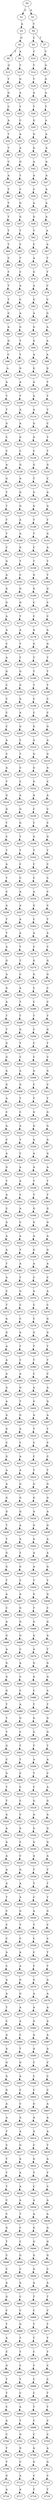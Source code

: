 strict digraph  {
	S0 -> S1 [ label = C ];
	S0 -> S2 [ label = A ];
	S1 -> S3 [ label = A ];
	S2 -> S4 [ label = T ];
	S3 -> S5 [ label = G ];
	S4 -> S6 [ label = C ];
	S4 -> S7 [ label = T ];
	S5 -> S8 [ label = T ];
	S5 -> S9 [ label = A ];
	S6 -> S10 [ label = T ];
	S7 -> S11 [ label = T ];
	S8 -> S12 [ label = G ];
	S9 -> S13 [ label = T ];
	S10 -> S14 [ label = T ];
	S11 -> S15 [ label = G ];
	S12 -> S16 [ label = T ];
	S13 -> S17 [ label = G ];
	S14 -> S18 [ label = T ];
	S15 -> S19 [ label = G ];
	S16 -> S20 [ label = G ];
	S17 -> S21 [ label = A ];
	S18 -> S22 [ label = G ];
	S19 -> S23 [ label = A ];
	S20 -> S24 [ label = C ];
	S21 -> S25 [ label = T ];
	S22 -> S26 [ label = T ];
	S23 -> S27 [ label = T ];
	S24 -> S28 [ label = A ];
	S25 -> S29 [ label = C ];
	S26 -> S30 [ label = G ];
	S27 -> S31 [ label = A ];
	S28 -> S32 [ label = T ];
	S29 -> S33 [ label = A ];
	S30 -> S34 [ label = G ];
	S31 -> S35 [ label = A ];
	S32 -> S36 [ label = T ];
	S33 -> S37 [ label = A ];
	S34 -> S38 [ label = G ];
	S35 -> S39 [ label = A ];
	S36 -> S40 [ label = C ];
	S37 -> S41 [ label = G ];
	S38 -> S42 [ label = A ];
	S39 -> S43 [ label = A ];
	S40 -> S44 [ label = A ];
	S41 -> S45 [ label = T ];
	S42 -> S46 [ label = A ];
	S43 -> S47 [ label = A ];
	S44 -> S48 [ label = T ];
	S45 -> S49 [ label = C ];
	S46 -> S50 [ label = C ];
	S47 -> S51 [ label = A ];
	S48 -> S52 [ label = T ];
	S49 -> S53 [ label = G ];
	S50 -> S54 [ label = A ];
	S51 -> S55 [ label = A ];
	S52 -> S56 [ label = T ];
	S53 -> S57 [ label = G ];
	S54 -> S58 [ label = G ];
	S55 -> S59 [ label = A ];
	S56 -> S60 [ label = T ];
	S57 -> S61 [ label = T ];
	S58 -> S62 [ label = T ];
	S59 -> S63 [ label = A ];
	S60 -> S64 [ label = T ];
	S61 -> S65 [ label = C ];
	S62 -> S66 [ label = C ];
	S63 -> S67 [ label = A ];
	S64 -> S68 [ label = C ];
	S65 -> S69 [ label = T ];
	S66 -> S70 [ label = A ];
	S67 -> S71 [ label = T ];
	S68 -> S72 [ label = T ];
	S69 -> S73 [ label = C ];
	S70 -> S74 [ label = G ];
	S71 -> S75 [ label = T ];
	S72 -> S76 [ label = T ];
	S73 -> S77 [ label = A ];
	S74 -> S78 [ label = A ];
	S75 -> S79 [ label = C ];
	S76 -> S80 [ label = T ];
	S77 -> S81 [ label = C ];
	S78 -> S82 [ label = G ];
	S79 -> S83 [ label = C ];
	S80 -> S84 [ label = C ];
	S81 -> S85 [ label = A ];
	S82 -> S86 [ label = A ];
	S83 -> S87 [ label = G ];
	S84 -> S88 [ label = A ];
	S85 -> S89 [ label = G ];
	S86 -> S90 [ label = G ];
	S87 -> S91 [ label = A ];
	S88 -> S92 [ label = G ];
	S89 -> S93 [ label = T ];
	S90 -> S94 [ label = G ];
	S91 -> S95 [ label = A ];
	S92 -> S96 [ label = C ];
	S93 -> S97 [ label = T ];
	S94 -> S98 [ label = A ];
	S95 -> S99 [ label = A ];
	S96 -> S100 [ label = A ];
	S97 -> S101 [ label = G ];
	S98 -> S102 [ label = G ];
	S99 -> S103 [ label = G ];
	S100 -> S104 [ label = A ];
	S101 -> S105 [ label = A ];
	S102 -> S106 [ label = A ];
	S103 -> S107 [ label = T ];
	S104 -> S108 [ label = T ];
	S105 -> S109 [ label = T ];
	S106 -> S110 [ label = A ];
	S107 -> S111 [ label = T ];
	S108 -> S112 [ label = T ];
	S109 -> S113 [ label = A ];
	S110 -> S114 [ label = A ];
	S111 -> S115 [ label = T ];
	S112 -> S116 [ label = G ];
	S113 -> S117 [ label = A ];
	S114 -> S118 [ label = G ];
	S115 -> S119 [ label = C ];
	S116 -> S120 [ label = C ];
	S117 -> S121 [ label = G ];
	S118 -> S122 [ label = G ];
	S119 -> S123 [ label = T ];
	S120 -> S124 [ label = C ];
	S121 -> S125 [ label = C ];
	S122 -> S126 [ label = C ];
	S123 -> S127 [ label = T ];
	S124 -> S128 [ label = A ];
	S125 -> S129 [ label = G ];
	S126 -> S130 [ label = G ];
	S127 -> S131 [ label = G ];
	S128 -> S132 [ label = G ];
	S129 -> S133 [ label = A ];
	S130 -> S134 [ label = T ];
	S131 -> S135 [ label = C ];
	S132 -> S136 [ label = T ];
	S133 -> S137 [ label = G ];
	S134 -> S138 [ label = G ];
	S135 -> S139 [ label = A ];
	S136 -> S140 [ label = T ];
	S137 -> S141 [ label = G ];
	S138 -> S142 [ label = G ];
	S139 -> S143 [ label = G ];
	S140 -> S144 [ label = T ];
	S141 -> S145 [ label = A ];
	S142 -> S146 [ label = T ];
	S143 -> S147 [ label = T ];
	S144 -> S148 [ label = T ];
	S145 -> S149 [ label = A ];
	S146 -> S150 [ label = T ];
	S147 -> S151 [ label = G ];
	S148 -> S152 [ label = C ];
	S149 -> S153 [ label = G ];
	S150 -> S154 [ label = C ];
	S151 -> S155 [ label = A ];
	S152 -> S156 [ label = G ];
	S153 -> S157 [ label = T ];
	S154 -> S158 [ label = T ];
	S155 -> S159 [ label = T ];
	S156 -> S160 [ label = A ];
	S157 -> S161 [ label = C ];
	S158 -> S162 [ label = G ];
	S159 -> S163 [ label = T ];
	S160 -> S164 [ label = G ];
	S161 -> S165 [ label = G ];
	S162 -> S166 [ label = G ];
	S163 -> S167 [ label = G ];
	S164 -> S168 [ label = G ];
	S165 -> S169 [ label = G ];
	S166 -> S170 [ label = C ];
	S167 -> S171 [ label = C ];
	S168 -> S172 [ label = A ];
	S169 -> S173 [ label = T ];
	S170 -> S174 [ label = C ];
	S171 -> S175 [ label = C ];
	S172 -> S176 [ label = A ];
	S173 -> S177 [ label = A ];
	S174 -> S178 [ label = A ];
	S175 -> S179 [ label = A ];
	S176 -> S180 [ label = C ];
	S177 -> S181 [ label = T ];
	S178 -> S182 [ label = G ];
	S179 -> S183 [ label = G ];
	S180 -> S184 [ label = A ];
	S181 -> S185 [ label = T ];
	S182 -> S186 [ label = T ];
	S183 -> S187 [ label = T ];
	S184 -> S188 [ label = G ];
	S185 -> S189 [ label = G ];
	S186 -> S190 [ label = T ];
	S187 -> S191 [ label = T ];
	S188 -> S192 [ label = C ];
	S189 -> S193 [ label = G ];
	S190 -> S194 [ label = T ];
	S191 -> S195 [ label = T ];
	S192 -> S196 [ label = C ];
	S193 -> S197 [ label = A ];
	S194 -> S198 [ label = C ];
	S195 -> S199 [ label = C ];
	S196 -> S200 [ label = C ];
	S197 -> S201 [ label = A ];
	S198 -> S202 [ label = C ];
	S199 -> S203 [ label = C ];
	S200 -> S204 [ label = C ];
	S201 -> S205 [ label = G ];
	S202 -> S206 [ label = G ];
	S203 -> S207 [ label = G ];
	S204 -> S208 [ label = A ];
	S205 -> S209 [ label = C ];
	S206 -> S210 [ label = A ];
	S207 -> S211 [ label = A ];
	S208 -> S212 [ label = C ];
	S209 -> S213 [ label = T ];
	S210 -> S214 [ label = G ];
	S211 -> S215 [ label = G ];
	S212 -> S216 [ label = A ];
	S213 -> S217 [ label = C ];
	S214 -> S218 [ label = G ];
	S215 -> S219 [ label = G ];
	S216 -> S220 [ label = T ];
	S217 -> S221 [ label = C ];
	S218 -> S222 [ label = G ];
	S219 -> S223 [ label = C ];
	S220 -> S224 [ label = G ];
	S221 -> S225 [ label = A ];
	S222 -> S226 [ label = A ];
	S223 -> S227 [ label = A ];
	S224 -> S228 [ label = G ];
	S225 -> S229 [ label = G ];
	S226 -> S230 [ label = C ];
	S227 -> S231 [ label = C ];
	S228 -> S232 [ label = T ];
	S229 -> S233 [ label = G ];
	S230 -> S234 [ label = T ];
	S231 -> S235 [ label = C ];
	S232 -> S236 [ label = C ];
	S233 -> S237 [ label = T ];
	S234 -> S238 [ label = G ];
	S235 -> S239 [ label = G ];
	S236 -> S240 [ label = T ];
	S237 -> S241 [ label = T ];
	S238 -> S242 [ label = T ];
	S239 -> S243 [ label = T ];
	S240 -> S244 [ label = A ];
	S241 -> S245 [ label = C ];
	S242 -> S246 [ label = C ];
	S243 -> S247 [ label = C ];
	S244 -> S248 [ label = T ];
	S245 -> S249 [ label = C ];
	S246 -> S250 [ label = C ];
	S247 -> S251 [ label = C ];
	S248 -> S252 [ label = C ];
	S249 -> S253 [ label = A ];
	S250 -> S254 [ label = A ];
	S251 -> S255 [ label = C ];
	S252 -> S256 [ label = A ];
	S253 -> S257 [ label = A ];
	S254 -> S258 [ label = G ];
	S255 -> S259 [ label = C ];
	S256 -> S260 [ label = T ];
	S257 -> S261 [ label = A ];
	S258 -> S262 [ label = C ];
	S259 -> S263 [ label = T ];
	S260 -> S264 [ label = T ];
	S261 -> S265 [ label = A ];
	S262 -> S266 [ label = A ];
	S263 -> S267 [ label = A ];
	S264 -> S268 [ label = A ];
	S265 -> S269 [ label = T ];
	S266 -> S270 [ label = C ];
	S267 -> S271 [ label = C ];
	S268 -> S272 [ label = G ];
	S269 -> S273 [ label = T ];
	S270 -> S274 [ label = G ];
	S271 -> S275 [ label = G ];
	S272 -> S276 [ label = A ];
	S273 -> S277 [ label = C ];
	S274 -> S278 [ label = G ];
	S275 -> S279 [ label = G ];
	S276 -> S280 [ label = G ];
	S277 -> S281 [ label = A ];
	S278 -> S282 [ label = C ];
	S279 -> S283 [ label = C ];
	S280 -> S284 [ label = A ];
	S281 -> S285 [ label = T ];
	S282 -> S286 [ label = C ];
	S283 -> S287 [ label = C ];
	S284 -> S288 [ label = T ];
	S285 -> S289 [ label = T ];
	S286 -> S290 [ label = T ];
	S287 -> S291 [ label = T ];
	S288 -> S292 [ label = T ];
	S289 -> S293 [ label = G ];
	S290 -> S294 [ label = C ];
	S291 -> S295 [ label = G ];
	S292 -> S296 [ label = G ];
	S293 -> S297 [ label = T ];
	S294 -> S298 [ label = C ];
	S295 -> S299 [ label = T ];
	S296 -> S300 [ label = G ];
	S297 -> S301 [ label = C ];
	S298 -> S302 [ label = C ];
	S299 -> S303 [ label = C ];
	S300 -> S304 [ label = A ];
	S301 -> S305 [ label = A ];
	S302 -> S306 [ label = A ];
	S303 -> S307 [ label = G ];
	S304 -> S308 [ label = G ];
	S305 -> S309 [ label = G ];
	S306 -> S310 [ label = C ];
	S307 -> S311 [ label = C ];
	S308 -> S312 [ label = A ];
	S309 -> S313 [ label = T ];
	S310 -> S314 [ label = T ];
	S311 -> S315 [ label = T ];
	S312 -> S316 [ label = C ];
	S313 -> S317 [ label = C ];
	S314 -> S318 [ label = G ];
	S315 -> S319 [ label = G ];
	S316 -> S320 [ label = A ];
	S317 -> S321 [ label = A ];
	S318 -> S322 [ label = G ];
	S319 -> S323 [ label = G ];
	S320 -> S324 [ label = C ];
	S321 -> S325 [ label = T ];
	S322 -> S326 [ label = A ];
	S323 -> S327 [ label = A ];
	S324 -> S328 [ label = A ];
	S325 -> S329 [ label = C ];
	S326 -> S330 [ label = A ];
	S327 -> S331 [ label = G ];
	S328 -> S332 [ label = G ];
	S329 -> S333 [ label = A ];
	S330 -> S334 [ label = A ];
	S331 -> S335 [ label = A ];
	S332 -> S336 [ label = T ];
	S333 -> S337 [ label = A ];
	S334 -> S338 [ label = T ];
	S335 -> S339 [ label = T ];
	S336 -> S340 [ label = A ];
	S337 -> S341 [ label = C ];
	S338 -> S342 [ label = T ];
	S339 -> S343 [ label = T ];
	S340 -> S344 [ label = C ];
	S341 -> S345 [ label = A ];
	S342 -> S346 [ label = G ];
	S343 -> S347 [ label = G ];
	S344 -> S348 [ label = A ];
	S345 -> S349 [ label = C ];
	S346 -> S350 [ label = G ];
	S347 -> S351 [ label = G ];
	S348 -> S352 [ label = A ];
	S349 -> S353 [ label = A ];
	S350 -> S354 [ label = A ];
	S351 -> S355 [ label = A ];
	S352 -> S356 [ label = A ];
	S353 -> S357 [ label = T ];
	S354 -> S358 [ label = G ];
	S355 -> S359 [ label = G ];
	S356 -> S360 [ label = T ];
	S357 -> S361 [ label = A ];
	S358 -> S362 [ label = A ];
	S359 -> S363 [ label = A ];
	S360 -> S364 [ label = A ];
	S361 -> S365 [ label = T ];
	S362 -> S366 [ label = C ];
	S363 -> S367 [ label = C ];
	S364 -> S368 [ label = C ];
	S365 -> S369 [ label = G ];
	S366 -> S370 [ label = A ];
	S367 -> S371 [ label = A ];
	S368 -> S372 [ label = T ];
	S369 -> S373 [ label = C ];
	S370 -> S374 [ label = C ];
	S371 -> S375 [ label = C ];
	S372 -> S376 [ label = A ];
	S373 -> S377 [ label = C ];
	S374 -> S378 [ label = C ];
	S375 -> S379 [ label = G ];
	S376 -> S380 [ label = G ];
	S377 -> S381 [ label = A ];
	S378 -> S382 [ label = G ];
	S379 -> S383 [ label = G ];
	S380 -> S384 [ label = A ];
	S381 -> S385 [ label = T ];
	S382 -> S386 [ label = T ];
	S383 -> S387 [ label = T ];
	S384 -> S388 [ label = A ];
	S385 -> S389 [ label = C ];
	S386 -> S390 [ label = T ];
	S387 -> S391 [ label = T ];
	S388 -> S392 [ label = A ];
	S389 -> S393 [ label = A ];
	S390 -> S394 [ label = C ];
	S391 -> S395 [ label = C ];
	S392 -> S396 [ label = A ];
	S393 -> S397 [ label = G ];
	S394 -> S398 [ label = A ];
	S395 -> S399 [ label = A ];
	S396 -> S400 [ label = A ];
	S397 -> S401 [ label = T ];
	S398 -> S402 [ label = G ];
	S399 -> S403 [ label = G ];
	S400 -> S404 [ label = A ];
	S401 -> S405 [ label = G ];
	S402 -> S406 [ label = A ];
	S403 -> S407 [ label = A ];
	S404 -> S408 [ label = G ];
	S405 -> S409 [ label = A ];
	S406 -> S410 [ label = T ];
	S407 -> S411 [ label = T ];
	S408 -> S412 [ label = C ];
	S409 -> S413 [ label = C ];
	S410 -> S414 [ label = C ];
	S411 -> S415 [ label = C ];
	S412 -> S416 [ label = G ];
	S413 -> S417 [ label = A ];
	S414 -> S418 [ label = C ];
	S415 -> S419 [ label = C ];
	S416 -> S420 [ label = A ];
	S417 -> S421 [ label = A ];
	S418 -> S422 [ label = T ];
	S419 -> S423 [ label = T ];
	S420 -> S424 [ label = A ];
	S421 -> S425 [ label = G ];
	S422 -> S426 [ label = G ];
	S423 -> S427 [ label = G ];
	S424 -> S428 [ label = G ];
	S425 -> S429 [ label = G ];
	S426 -> S430 [ label = G ];
	S427 -> S431 [ label = G ];
	S428 -> S432 [ label = G ];
	S429 -> S433 [ label = G ];
	S430 -> S434 [ label = A ];
	S431 -> S435 [ label = A ];
	S432 -> S436 [ label = T ];
	S433 -> S437 [ label = A ];
	S434 -> S438 [ label = G ];
	S435 -> S439 [ label = G ];
	S436 -> S440 [ label = T ];
	S437 -> S441 [ label = A ];
	S438 -> S442 [ label = A ];
	S439 -> S443 [ label = A ];
	S440 -> S444 [ label = G ];
	S441 -> S445 [ label = T ];
	S442 -> S446 [ label = A ];
	S443 -> S447 [ label = A ];
	S444 -> S448 [ label = G ];
	S445 -> S449 [ label = G ];
	S446 -> S450 [ label = A ];
	S447 -> S451 [ label = G ];
	S448 -> S452 [ label = T ];
	S449 -> S453 [ label = C ];
	S450 -> S454 [ label = T ];
	S451 -> S455 [ label = T ];
	S452 -> S456 [ label = A ];
	S453 -> S457 [ label = A ];
	S454 -> S458 [ label = G ];
	S455 -> S459 [ label = G ];
	S456 -> S460 [ label = C ];
	S457 -> S461 [ label = G ];
	S458 -> S462 [ label = T ];
	S459 -> S463 [ label = C ];
	S460 -> S464 [ label = A ];
	S461 -> S465 [ label = G ];
	S462 -> S466 [ label = G ];
	S463 -> S467 [ label = G ];
	S464 -> S468 [ label = G ];
	S465 -> S469 [ label = G ];
	S466 -> S470 [ label = A ];
	S467 -> S471 [ label = A ];
	S468 -> S472 [ label = A ];
	S469 -> S473 [ label = C ];
	S470 -> S474 [ label = A ];
	S471 -> S475 [ label = T ];
	S472 -> S476 [ label = G ];
	S473 -> S477 [ label = A ];
	S474 -> S478 [ label = G ];
	S475 -> S479 [ label = G ];
	S476 -> S480 [ label = G ];
	S477 -> S481 [ label = C ];
	S478 -> S482 [ label = G ];
	S479 -> S483 [ label = G ];
	S480 -> S484 [ label = G ];
	S481 -> S485 [ label = C ];
	S482 -> S486 [ label = C ];
	S483 -> S487 [ label = C ];
	S484 -> S488 [ label = T ];
	S485 -> S489 [ label = A ];
	S486 -> S490 [ label = T ];
	S487 -> S491 [ label = T ];
	S488 -> S492 [ label = T ];
	S489 -> S493 [ label = G ];
	S490 -> S494 [ label = G ];
	S491 -> S495 [ label = G ];
	S492 -> S496 [ label = T ];
	S493 -> S497 [ label = C ];
	S494 -> S498 [ label = G ];
	S495 -> S499 [ label = G ];
	S496 -> S500 [ label = G ];
	S497 -> S501 [ label = T ];
	S498 -> S502 [ label = T ];
	S499 -> S503 [ label = T ];
	S500 -> S504 [ label = C ];
	S501 -> S505 [ label = T ];
	S502 -> S506 [ label = A ];
	S503 -> S507 [ label = A ];
	S504 -> S508 [ label = G ];
	S505 -> S509 [ label = C ];
	S506 -> S510 [ label = T ];
	S507 -> S511 [ label = C ];
	S508 -> S512 [ label = T ];
	S509 -> S513 [ label = C ];
	S510 -> S514 [ label = C ];
	S511 -> S515 [ label = A ];
	S512 -> S516 [ label = T ];
	S513 -> S517 [ label = C ];
	S514 -> S518 [ label = G ];
	S515 -> S519 [ label = G ];
	S516 -> S520 [ label = A ];
	S517 -> S521 [ label = C ];
	S518 -> S522 [ label = A ];
	S519 -> S523 [ label = A ];
	S520 -> S524 [ label = A ];
	S521 -> S525 [ label = A ];
	S522 -> S526 [ label = G ];
	S523 -> S527 [ label = G ];
	S524 -> S528 [ label = A ];
	S525 -> S529 [ label = C ];
	S526 -> S530 [ label = G ];
	S527 -> S531 [ label = G ];
	S528 -> S532 [ label = A ];
	S529 -> S533 [ label = C ];
	S530 -> S534 [ label = A ];
	S531 -> S535 [ label = A ];
	S532 -> S536 [ label = A ];
	S533 -> S537 [ label = G ];
	S534 -> S538 [ label = T ];
	S535 -> S539 [ label = T ];
	S536 -> S540 [ label = A ];
	S537 -> S541 [ label = A ];
	S538 -> S542 [ label = T ];
	S539 -> S543 [ label = T ];
	S540 -> S544 [ label = T ];
	S541 -> S545 [ label = A ];
	S542 -> S546 [ label = C ];
	S543 -> S547 [ label = T ];
	S544 -> S548 [ label = C ];
	S545 -> S549 [ label = G ];
	S546 -> S550 [ label = A ];
	S547 -> S551 [ label = G ];
	S548 -> S552 [ label = C ];
	S549 -> S553 [ label = T ];
	S550 -> S554 [ label = T ];
	S551 -> S555 [ label = C ];
	S552 -> S556 [ label = C ];
	S553 -> S557 [ label = C ];
	S554 -> S558 [ label = C ];
	S555 -> S559 [ label = C ];
	S556 -> S560 [ label = A ];
	S557 -> S561 [ label = A ];
	S558 -> S562 [ label = C ];
	S559 -> S563 [ label = T ];
	S560 -> S564 [ label = C ];
	S561 -> S565 [ label = A ];
	S562 -> S566 [ label = T ];
	S563 -> S567 [ label = T ];
	S564 -> S568 [ label = A ];
	S565 -> S569 [ label = G ];
	S566 -> S570 [ label = G ];
	S567 -> S571 [ label = A ];
	S568 -> S572 [ label = A ];
	S569 -> S573 [ label = G ];
	S570 -> S574 [ label = A ];
	S571 -> S575 [ label = A ];
	S572 -> S576 [ label = T ];
	S573 -> S577 [ label = A ];
	S574 -> S578 [ label = A ];
	S575 -> S579 [ label = A ];
	S576 -> S580 [ label = C ];
	S577 -> S581 [ label = A ];
	S578 -> S582 [ label = G ];
	S579 -> S583 [ label = A ];
	S580 -> S584 [ label = A ];
	S581 -> S585 [ label = C ];
	S582 -> S586 [ label = A ];
	S583 -> S587 [ label = A ];
	S584 -> S588 [ label = A ];
	S585 -> S589 [ label = T ];
	S586 -> S590 [ label = A ];
	S587 -> S591 [ label = A ];
	S588 -> S592 [ label = G ];
	S589 -> S593 [ label = G ];
	S590 -> S594 [ label = T ];
	S591 -> S595 [ label = C ];
	S592 -> S596 [ label = G ];
	S593 -> S597 [ label = A ];
	S594 -> S598 [ label = C ];
	S595 -> S599 [ label = C ];
	S596 -> S600 [ label = G ];
	S597 -> S601 [ label = C ];
	S598 -> S602 [ label = C ];
	S599 -> S603 [ label = C ];
	S600 -> S604 [ label = A ];
	S601 -> S605 [ label = C ];
	S602 -> S606 [ label = G ];
	S603 -> S607 [ label = A ];
	S604 -> S608 [ label = A ];
	S605 -> S609 [ label = A ];
	S606 -> S610 [ label = A ];
	S607 -> S611 [ label = A ];
	S608 -> S612 [ label = T ];
	S609 -> S613 [ label = A ];
	S610 -> S614 [ label = A ];
	S611 -> S615 [ label = A ];
	S612 -> S616 [ label = C ];
	S613 -> S617 [ label = G ];
	S614 -> S618 [ label = C ];
	S615 -> S619 [ label = T ];
	S616 -> S620 [ label = T ];
	S617 -> S621 [ label = A ];
	S618 -> S622 [ label = G ];
	S619 -> S623 [ label = A ];
	S620 -> S624 [ label = T ];
	S621 -> S625 [ label = A ];
	S622 -> S626 [ label = T ];
	S623 -> S627 [ label = T ];
	S624 -> S628 [ label = T ];
	S625 -> S629 [ label = A ];
	S626 -> S630 [ label = C ];
	S627 -> S631 [ label = C ];
	S628 -> S632 [ label = C ];
	S629 -> S633 [ label = A ];
	S630 -> S634 [ label = A ];
	S631 -> S635 [ label = A ];
	S632 -> S636 [ label = C ];
	S633 -> S637 [ label = T ];
	S634 -> S638 [ label = A ];
	S635 -> S639 [ label = A ];
	S636 -> S640 [ label = G ];
	S637 -> S641 [ label = C ];
	S638 -> S642 [ label = G ];
	S639 -> S643 [ label = G ];
	S640 -> S644 [ label = T ];
	S641 -> S645 [ label = C ];
	S642 -> S646 [ label = G ];
	S643 -> S647 [ label = G ];
	S644 -> S648 [ label = C ];
	S645 -> S649 [ label = G ];
	S646 -> S650 [ label = G ];
	S647 -> S651 [ label = G ];
	S648 -> S652 [ label = C ];
	S649 -> S653 [ label = C ];
	S650 -> S654 [ label = G ];
	S651 -> S655 [ label = C ];
	S652 -> S656 [ label = A ];
	S653 -> S657 [ label = A ];
	S654 -> S658 [ label = A ];
	S655 -> S659 [ label = A ];
	S656 -> S660 [ label = G ];
	S657 -> S661 [ label = C ];
	S658 -> S662 [ label = T ];
	S659 -> S663 [ label = T ];
	S660 -> S664 [ label = C ];
	S661 -> S665 [ label = C ];
	S662 -> S666 [ label = C ];
	S663 -> S667 [ label = C ];
	S664 -> S668 [ label = T ];
	S665 -> S669 [ label = G ];
	S666 -> S670 [ label = T ];
	S667 -> S671 [ label = T ];
	S668 -> S672 [ label = A ];
	S669 -> S673 [ label = T ];
	S670 -> S674 [ label = T ];
	S671 -> S675 [ label = T ];
	S672 -> S676 [ label = C ];
	S673 -> S677 [ label = T ];
	S674 -> S678 [ label = C ];
	S675 -> S679 [ label = T ];
	S676 -> S680 [ label = G ];
	S677 -> S681 [ label = C ];
	S678 -> S682 [ label = C ];
	S679 -> S683 [ label = C ];
	S680 -> S684 [ label = T ];
	S681 -> S685 [ label = T ];
	S682 -> S686 [ label = C ];
	S683 -> S687 [ label = C ];
	S684 -> S688 [ label = T ];
	S685 -> S689 [ label = C ];
	S686 -> S690 [ label = C ];
	S687 -> S691 [ label = T ];
	S688 -> S692 [ label = C ];
	S689 -> S693 [ label = A ];
	S690 -> S694 [ label = T ];
	S691 -> S695 [ label = T ];
	S692 -> S696 [ label = A ];
	S693 -> S697 [ label = T ];
	S694 -> S698 [ label = C ];
	S695 -> S699 [ label = C ];
	S696 -> S700 [ label = C ];
	S697 -> S701 [ label = G ];
	S698 -> S702 [ label = C ];
	S699 -> S703 [ label = C ];
	S700 -> S704 [ label = T ];
	S701 -> S705 [ label = G ];
	S702 -> S706 [ label = A ];
	S703 -> S707 [ label = A ];
	S704 -> S708 [ label = T ];
	S705 -> S709 [ label = C ];
	S706 -> S710 [ label = G ];
	S707 -> S711 [ label = G ];
	S708 -> S712 [ label = G ];
	S709 -> S713 [ label = A ];
	S710 -> S714 [ label = C ];
	S711 -> S715 [ label = C ];
	S712 -> S716 [ label = A ];
	S713 -> S717 [ label = A ];
	S714 -> S718 [ label = T ];
	S715 -> S719 [ label = T ];
}
